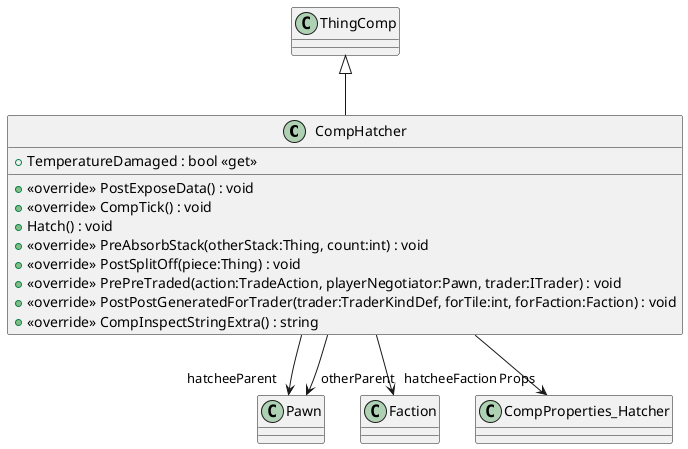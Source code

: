 @startuml
class CompHatcher {
    + TemperatureDamaged : bool <<get>>
    + <<override>> PostExposeData() : void
    + <<override>> CompTick() : void
    + Hatch() : void
    + <<override>> PreAbsorbStack(otherStack:Thing, count:int) : void
    + <<override>> PostSplitOff(piece:Thing) : void
    + <<override>> PrePreTraded(action:TradeAction, playerNegotiator:Pawn, trader:ITrader) : void
    + <<override>> PostPostGeneratedForTrader(trader:TraderKindDef, forTile:int, forFaction:Faction) : void
    + <<override>> CompInspectStringExtra() : string
}
ThingComp <|-- CompHatcher
CompHatcher --> "hatcheeParent" Pawn
CompHatcher --> "otherParent" Pawn
CompHatcher --> "hatcheeFaction" Faction
CompHatcher --> "Props" CompProperties_Hatcher
@enduml
